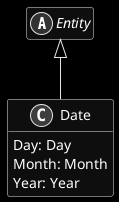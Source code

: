 ﻿@startuml
skinparam monochrome reverse
hide empty members

abstract class Entity {
}

Entity <|-- Date

class Date {
    Day: Day
    Month: Month
    Year: Year
}

@enduml
